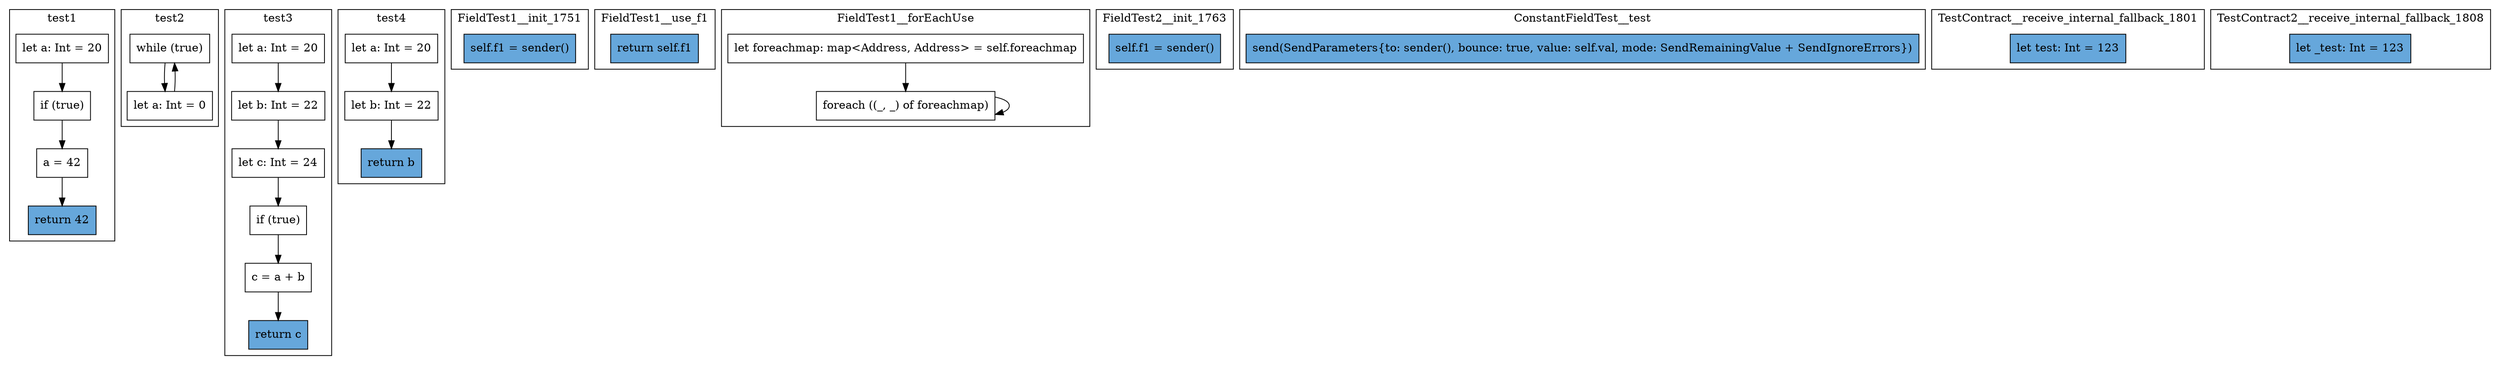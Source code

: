 digraph "never-accessed" {
    node [shape=box];
    subgraph "cluster_test1" {
        label="test1";
        "test1_68" [label="let a: Int = 20"];
        "test1_69" [label="if (true)"];
        "test1_70" [label="a = 42"];
        "test1_71" [label="return 42",style=filled,fillcolor="#66A7DB"];
        "test1_68" -> "test1_69";
        "test1_69" -> "test1_70";
        "test1_70" -> "test1_71";
    }
    subgraph "cluster_test2" {
        label="test2";
        "test2_72" [label="while (true)"];
        "test2_73" [label="let a: Int = 0"];
        "test2_72" -> "test2_73";
        "test2_73" -> "test2_72";
    }
    subgraph "cluster_test3" {
        label="test3";
        "test3_74" [label="let a: Int = 20"];
        "test3_75" [label="let b: Int = 22"];
        "test3_76" [label="let c: Int = 24"];
        "test3_77" [label="if (true)"];
        "test3_78" [label="c = a + b"];
        "test3_79" [label="return c",style=filled,fillcolor="#66A7DB"];
        "test3_74" -> "test3_75";
        "test3_75" -> "test3_76";
        "test3_76" -> "test3_77";
        "test3_77" -> "test3_78";
        "test3_78" -> "test3_79";
    }
    subgraph "cluster_test4" {
        label="test4";
        "test4_80" [label="let a: Int = 20"];
        "test4_81" [label="let b: Int = 22"];
        "test4_82" [label="return b",style=filled,fillcolor="#66A7DB"];
        "test4_80" -> "test4_81";
        "test4_81" -> "test4_82";
    }
    subgraph "cluster_FieldTest1__init_1751" {
        label="FieldTest1__init_1751";
        "FieldTest1__init_1751_83" [label="self.f1 = sender()",style=filled,fillcolor="#66A7DB"];
    }
    subgraph "cluster_FieldTest1__use_f1" {
        label="FieldTest1__use_f1";
        "FieldTest1__use_f1_84" [label="return self.f1",style=filled,fillcolor="#66A7DB"];
    }
    subgraph "cluster_FieldTest1__forEachUse" {
        label="FieldTest1__forEachUse";
        "FieldTest1__forEachUse_85" [label="let foreachmap: map<Address, Address> = self.foreachmap"];
        "FieldTest1__forEachUse_86" [label="foreach ((_, _) of foreachmap)"];
        "FieldTest1__forEachUse_85" -> "FieldTest1__forEachUse_86";
        "FieldTest1__forEachUse_86" -> "FieldTest1__forEachUse_86";
    }
    subgraph "cluster_FieldTest2__init_1763" {
        label="FieldTest2__init_1763";
        "FieldTest2__init_1763_87" [label="self.f1 = sender()",style=filled,fillcolor="#66A7DB"];
    }
    subgraph "cluster_ConstantFieldTest__test" {
        label="ConstantFieldTest__test";
        "ConstantFieldTest__test_88" [label="send(SendParameters{to: sender(), bounce: true, value: self.val, mode: SendRemainingValue + SendIgnoreErrors})",style=filled,fillcolor="#66A7DB"];
    }
    subgraph "cluster_TestContract__receive_internal_fallback_1801" {
        label="TestContract__receive_internal_fallback_1801";
        "TestContract__receive_internal_fallback_1801_89" [label="let test: Int = 123",style=filled,fillcolor="#66A7DB"];
    }
    subgraph "cluster_TestContract2__receive_internal_fallback_1808" {
        label="TestContract2__receive_internal_fallback_1808";
        "TestContract2__receive_internal_fallback_1808_90" [label="let _test: Int = 123",style=filled,fillcolor="#66A7DB"];
    }
}
